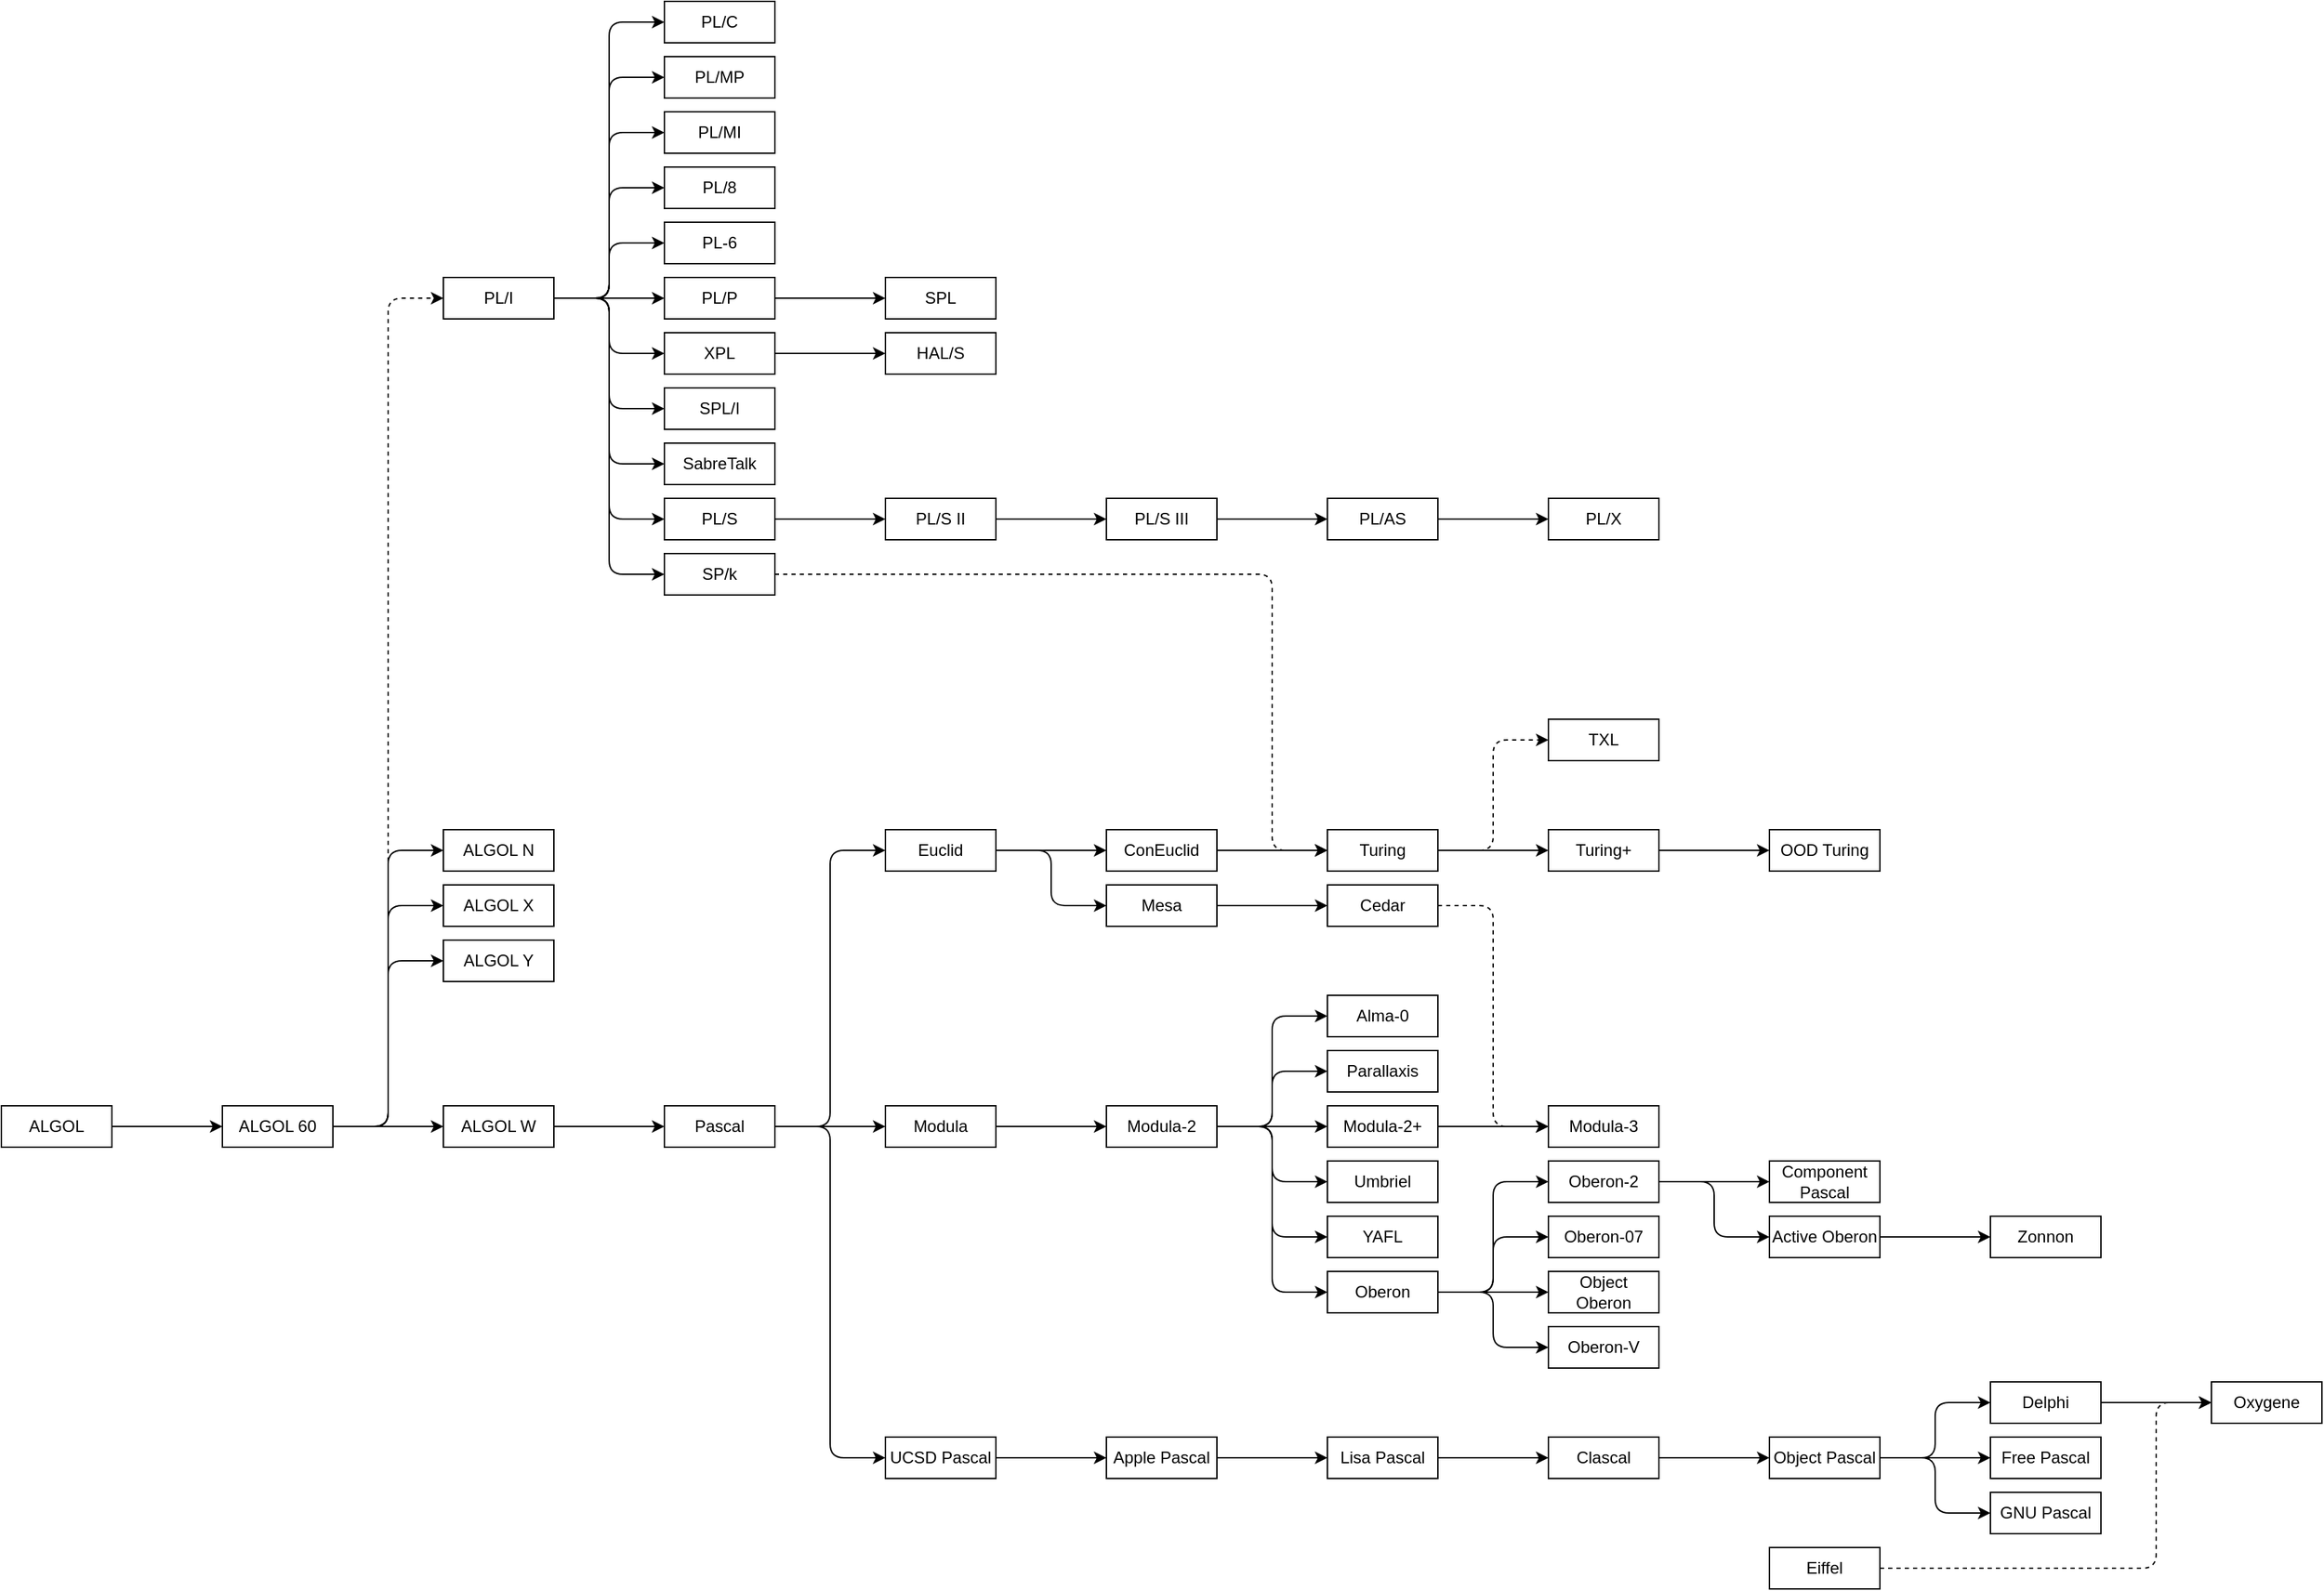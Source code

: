 <mxfile version="21.3.2" type="github">
  <diagram name="Tree" id="KBvRU3A3p2nGMIXXvxWt">
    <mxGraphModel dx="1026" dy="720" grid="1" gridSize="10" guides="1" tooltips="1" connect="1" arrows="1" fold="1" page="1" pageScale="1" pageWidth="2500" pageHeight="1500" math="0" shadow="0">
      <root>
        <mxCell id="0" />
        <mxCell id="1" parent="0" />
        <mxCell id="UrL7DcTW2N4OfELLKphQ-14" value="" style="edgeStyle=orthogonalEdgeStyle;orthogonalLoop=1;jettySize=auto;html=1;" edge="1" parent="1" source="UrL7DcTW2N4OfELLKphQ-9" target="UrL7DcTW2N4OfELLKphQ-13">
          <mxGeometry relative="1" as="geometry" />
        </mxCell>
        <mxCell id="UrL7DcTW2N4OfELLKphQ-9" value="ALGOL" style="rounded=0;whiteSpace=wrap;html=1;labelBackgroundColor=none;" vertex="1" parent="1">
          <mxGeometry x="120" y="880" width="80" height="30" as="geometry" />
        </mxCell>
        <mxCell id="UrL7DcTW2N4OfELLKphQ-17" value="" style="edgeStyle=orthogonalEdgeStyle;orthogonalLoop=1;jettySize=auto;html=1;entryX=0;entryY=0.5;entryDx=0;entryDy=0;" edge="1" parent="1" source="UrL7DcTW2N4OfELLKphQ-13" target="UrL7DcTW2N4OfELLKphQ-15">
          <mxGeometry relative="1" as="geometry" />
        </mxCell>
        <mxCell id="UrL7DcTW2N4OfELLKphQ-19" style="edgeStyle=orthogonalEdgeStyle;orthogonalLoop=1;jettySize=auto;html=1;exitX=1;exitY=0.5;exitDx=0;exitDy=0;entryX=0;entryY=0.5;entryDx=0;entryDy=0;" edge="1" parent="1" source="UrL7DcTW2N4OfELLKphQ-13" target="UrL7DcTW2N4OfELLKphQ-18">
          <mxGeometry relative="1" as="geometry" />
        </mxCell>
        <mxCell id="UrL7DcTW2N4OfELLKphQ-21" style="edgeStyle=orthogonalEdgeStyle;orthogonalLoop=1;jettySize=auto;html=1;exitX=1;exitY=0.5;exitDx=0;exitDy=0;entryX=0;entryY=0.5;entryDx=0;entryDy=0;" edge="1" parent="1" source="UrL7DcTW2N4OfELLKphQ-13" target="UrL7DcTW2N4OfELLKphQ-20">
          <mxGeometry relative="1" as="geometry" />
        </mxCell>
        <mxCell id="UrL7DcTW2N4OfELLKphQ-23" style="edgeStyle=orthogonalEdgeStyle;orthogonalLoop=1;jettySize=auto;html=1;exitX=1;exitY=0.5;exitDx=0;exitDy=0;entryX=0;entryY=0.5;entryDx=0;entryDy=0;" edge="1" parent="1" source="UrL7DcTW2N4OfELLKphQ-13" target="UrL7DcTW2N4OfELLKphQ-22">
          <mxGeometry relative="1" as="geometry" />
        </mxCell>
        <mxCell id="UrL7DcTW2N4OfELLKphQ-100" style="edgeStyle=orthogonalEdgeStyle;orthogonalLoop=1;jettySize=auto;html=1;exitX=1;exitY=0.5;exitDx=0;exitDy=0;entryX=0;entryY=0.5;entryDx=0;entryDy=0;fontFamily=Helvetica;fontSize=12;fontColor=default;dashed=1;endArrow=classic;endFill=1;" edge="1" parent="1" source="UrL7DcTW2N4OfELLKphQ-13" target="UrL7DcTW2N4OfELLKphQ-40">
          <mxGeometry relative="1" as="geometry" />
        </mxCell>
        <mxCell id="UrL7DcTW2N4OfELLKphQ-13" value="ALGOL 60" style="rounded=0;whiteSpace=wrap;html=1;labelBackgroundColor=none;" vertex="1" parent="1">
          <mxGeometry x="280" y="880" width="80" height="30" as="geometry" />
        </mxCell>
        <mxCell id="UrL7DcTW2N4OfELLKphQ-15" value="ALGOL N" style="rounded=0;whiteSpace=wrap;html=1;labelBackgroundColor=none;" vertex="1" parent="1">
          <mxGeometry x="440" y="680" width="80" height="30" as="geometry" />
        </mxCell>
        <mxCell id="UrL7DcTW2N4OfELLKphQ-18" value="ALGOL X" style="rounded=0;whiteSpace=wrap;html=1;" vertex="1" parent="1">
          <mxGeometry x="440" y="720" width="80" height="30" as="geometry" />
        </mxCell>
        <mxCell id="UrL7DcTW2N4OfELLKphQ-20" value="ALGOL Y" style="rounded=0;whiteSpace=wrap;html=1;" vertex="1" parent="1">
          <mxGeometry x="440" y="760" width="80" height="30" as="geometry" />
        </mxCell>
        <mxCell id="UrL7DcTW2N4OfELLKphQ-25" style="edgeStyle=orthogonalEdgeStyle;orthogonalLoop=1;jettySize=auto;html=1;exitX=1;exitY=0.5;exitDx=0;exitDy=0;entryX=0;entryY=0.5;entryDx=0;entryDy=0;fontFamily=Helvetica;fontSize=12;fontColor=default;" edge="1" parent="1" source="UrL7DcTW2N4OfELLKphQ-22" target="UrL7DcTW2N4OfELLKphQ-24">
          <mxGeometry relative="1" as="geometry" />
        </mxCell>
        <mxCell id="UrL7DcTW2N4OfELLKphQ-22" value="ALGOL W" style="rounded=0;whiteSpace=wrap;html=1;" vertex="1" parent="1">
          <mxGeometry x="440" y="880" width="80" height="30" as="geometry" />
        </mxCell>
        <mxCell id="UrL7DcTW2N4OfELLKphQ-27" style="edgeStyle=orthogonalEdgeStyle;orthogonalLoop=1;jettySize=auto;html=1;exitX=1;exitY=0.5;exitDx=0;exitDy=0;entryX=0;entryY=0.5;entryDx=0;entryDy=0;fontFamily=Helvetica;fontSize=12;fontColor=default;" edge="1" parent="1" source="UrL7DcTW2N4OfELLKphQ-24" target="UrL7DcTW2N4OfELLKphQ-26">
          <mxGeometry relative="1" as="geometry" />
        </mxCell>
        <mxCell id="UrL7DcTW2N4OfELLKphQ-80" style="edgeStyle=orthogonalEdgeStyle;orthogonalLoop=1;jettySize=auto;html=1;exitX=1;exitY=0.5;exitDx=0;exitDy=0;entryX=0;entryY=0.5;entryDx=0;entryDy=0;fontFamily=Helvetica;fontSize=12;fontColor=default;" edge="1" parent="1" source="UrL7DcTW2N4OfELLKphQ-24" target="UrL7DcTW2N4OfELLKphQ-79">
          <mxGeometry relative="1" as="geometry" />
        </mxCell>
        <mxCell id="UrL7DcTW2N4OfELLKphQ-119" style="edgeStyle=orthogonalEdgeStyle;orthogonalLoop=1;jettySize=auto;html=1;exitX=1;exitY=0.5;exitDx=0;exitDy=0;entryX=0;entryY=0.5;entryDx=0;entryDy=0;fontFamily=Helvetica;fontSize=12;fontColor=default;" edge="1" parent="1" source="UrL7DcTW2N4OfELLKphQ-24" target="UrL7DcTW2N4OfELLKphQ-118">
          <mxGeometry relative="1" as="geometry" />
        </mxCell>
        <mxCell id="UrL7DcTW2N4OfELLKphQ-24" value="Pascal" style="rounded=0;whiteSpace=wrap;html=1;" vertex="1" parent="1">
          <mxGeometry x="600" y="880" width="80" height="30" as="geometry" />
        </mxCell>
        <mxCell id="UrL7DcTW2N4OfELLKphQ-30" style="edgeStyle=orthogonalEdgeStyle;orthogonalLoop=1;jettySize=auto;html=1;exitX=1;exitY=0.5;exitDx=0;exitDy=0;entryX=0;entryY=0.5;entryDx=0;entryDy=0;fontFamily=Helvetica;fontSize=12;fontColor=default;" edge="1" parent="1" source="UrL7DcTW2N4OfELLKphQ-26" target="UrL7DcTW2N4OfELLKphQ-29">
          <mxGeometry relative="1" as="geometry" />
        </mxCell>
        <mxCell id="UrL7DcTW2N4OfELLKphQ-31" style="edgeStyle=orthogonalEdgeStyle;orthogonalLoop=1;jettySize=auto;html=1;exitX=1;exitY=0.5;exitDx=0;exitDy=0;entryX=0;entryY=0.5;entryDx=0;entryDy=0;fontFamily=Helvetica;fontSize=12;fontColor=default;" edge="1" parent="1" source="UrL7DcTW2N4OfELLKphQ-26" target="UrL7DcTW2N4OfELLKphQ-28">
          <mxGeometry relative="1" as="geometry" />
        </mxCell>
        <mxCell id="UrL7DcTW2N4OfELLKphQ-26" value="Euclid" style="rounded=0;whiteSpace=wrap;html=1;strokeColor=default;fontFamily=Helvetica;fontSize=12;fontColor=default;fillColor=default;" vertex="1" parent="1">
          <mxGeometry x="760" y="680" width="80" height="30" as="geometry" />
        </mxCell>
        <mxCell id="UrL7DcTW2N4OfELLKphQ-78" style="edgeStyle=orthogonalEdgeStyle;orthogonalLoop=1;jettySize=auto;html=1;exitX=1;exitY=0.5;exitDx=0;exitDy=0;fontFamily=Helvetica;fontSize=12;fontColor=default;" edge="1" parent="1" source="UrL7DcTW2N4OfELLKphQ-28" target="UrL7DcTW2N4OfELLKphQ-77">
          <mxGeometry relative="1" as="geometry" />
        </mxCell>
        <mxCell id="UrL7DcTW2N4OfELLKphQ-28" value="Mesa" style="rounded=0;whiteSpace=wrap;html=1;strokeColor=default;fontFamily=Helvetica;fontSize=12;fontColor=default;fillColor=default;" vertex="1" parent="1">
          <mxGeometry x="920" y="720" width="80" height="30" as="geometry" />
        </mxCell>
        <mxCell id="UrL7DcTW2N4OfELLKphQ-33" style="edgeStyle=orthogonalEdgeStyle;orthogonalLoop=1;jettySize=auto;html=1;exitX=1;exitY=0.5;exitDx=0;exitDy=0;entryX=0;entryY=0.5;entryDx=0;entryDy=0;fontFamily=Helvetica;fontSize=12;fontColor=default;" edge="1" parent="1" source="UrL7DcTW2N4OfELLKphQ-29" target="UrL7DcTW2N4OfELLKphQ-32">
          <mxGeometry relative="1" as="geometry" />
        </mxCell>
        <mxCell id="UrL7DcTW2N4OfELLKphQ-29" value="ConEuclid" style="rounded=0;whiteSpace=wrap;html=1;strokeColor=default;fontFamily=Helvetica;fontSize=12;fontColor=default;fillColor=default;" vertex="1" parent="1">
          <mxGeometry x="920" y="680" width="80" height="30" as="geometry" />
        </mxCell>
        <mxCell id="UrL7DcTW2N4OfELLKphQ-35" style="edgeStyle=orthogonalEdgeStyle;orthogonalLoop=1;jettySize=auto;html=1;exitX=1;exitY=0.5;exitDx=0;exitDy=0;fontFamily=Helvetica;fontSize=12;fontColor=default;" edge="1" parent="1" source="UrL7DcTW2N4OfELLKphQ-32" target="UrL7DcTW2N4OfELLKphQ-34">
          <mxGeometry relative="1" as="geometry" />
        </mxCell>
        <mxCell id="UrL7DcTW2N4OfELLKphQ-102" style="edgeStyle=orthogonalEdgeStyle;orthogonalLoop=1;jettySize=auto;html=1;exitX=1;exitY=0.5;exitDx=0;exitDy=0;entryX=0;entryY=0.5;entryDx=0;entryDy=0;fontFamily=Helvetica;fontSize=12;fontColor=default;dashed=1;" edge="1" parent="1" source="UrL7DcTW2N4OfELLKphQ-32" target="UrL7DcTW2N4OfELLKphQ-38">
          <mxGeometry relative="1" as="geometry" />
        </mxCell>
        <mxCell id="UrL7DcTW2N4OfELLKphQ-32" value="Turing" style="rounded=0;whiteSpace=wrap;html=1;strokeColor=default;fontFamily=Helvetica;fontSize=12;fontColor=default;fillColor=default;" vertex="1" parent="1">
          <mxGeometry x="1080" y="680" width="80" height="30" as="geometry" />
        </mxCell>
        <mxCell id="UrL7DcTW2N4OfELLKphQ-37" style="edgeStyle=orthogonalEdgeStyle;orthogonalLoop=1;jettySize=auto;html=1;exitX=1;exitY=0.5;exitDx=0;exitDy=0;entryX=0;entryY=0.5;entryDx=0;entryDy=0;fontFamily=Helvetica;fontSize=12;fontColor=default;" edge="1" parent="1" source="UrL7DcTW2N4OfELLKphQ-34" target="UrL7DcTW2N4OfELLKphQ-36">
          <mxGeometry relative="1" as="geometry" />
        </mxCell>
        <mxCell id="UrL7DcTW2N4OfELLKphQ-34" value="Turing+" style="rounded=0;whiteSpace=wrap;html=1;strokeColor=default;fontFamily=Helvetica;fontSize=12;fontColor=default;fillColor=default;" vertex="1" parent="1">
          <mxGeometry x="1240" y="680" width="80" height="30" as="geometry" />
        </mxCell>
        <mxCell id="UrL7DcTW2N4OfELLKphQ-36" value="OOD Turing" style="rounded=0;whiteSpace=wrap;html=1;strokeColor=default;fontFamily=Helvetica;fontSize=12;fontColor=default;fillColor=default;" vertex="1" parent="1">
          <mxGeometry x="1400" y="680" width="80" height="30" as="geometry" />
        </mxCell>
        <mxCell id="UrL7DcTW2N4OfELLKphQ-38" value="TXL" style="rounded=0;whiteSpace=wrap;html=1;strokeColor=default;fontFamily=Helvetica;fontSize=12;fontColor=default;fillColor=default;" vertex="1" parent="1">
          <mxGeometry x="1240" y="600" width="80" height="30" as="geometry" />
        </mxCell>
        <mxCell id="UrL7DcTW2N4OfELLKphQ-53" style="edgeStyle=orthogonalEdgeStyle;orthogonalLoop=1;jettySize=auto;html=1;exitX=1;exitY=0.5;exitDx=0;exitDy=0;entryX=0;entryY=0.5;entryDx=0;entryDy=0;fontFamily=Helvetica;fontSize=12;fontColor=default;" edge="1" parent="1" source="UrL7DcTW2N4OfELLKphQ-40" target="UrL7DcTW2N4OfELLKphQ-41">
          <mxGeometry relative="1" as="geometry" />
        </mxCell>
        <mxCell id="UrL7DcTW2N4OfELLKphQ-54" style="edgeStyle=orthogonalEdgeStyle;orthogonalLoop=1;jettySize=auto;html=1;exitX=1;exitY=0.5;exitDx=0;exitDy=0;entryX=0;entryY=0.5;entryDx=0;entryDy=0;fontFamily=Helvetica;fontSize=12;fontColor=default;" edge="1" parent="1" source="UrL7DcTW2N4OfELLKphQ-40" target="UrL7DcTW2N4OfELLKphQ-42">
          <mxGeometry relative="1" as="geometry" />
        </mxCell>
        <mxCell id="UrL7DcTW2N4OfELLKphQ-55" style="edgeStyle=orthogonalEdgeStyle;orthogonalLoop=1;jettySize=auto;html=1;exitX=1;exitY=0.5;exitDx=0;exitDy=0;entryX=0;entryY=0.5;entryDx=0;entryDy=0;fontFamily=Helvetica;fontSize=12;fontColor=default;" edge="1" parent="1" source="UrL7DcTW2N4OfELLKphQ-40" target="UrL7DcTW2N4OfELLKphQ-43">
          <mxGeometry relative="1" as="geometry" />
        </mxCell>
        <mxCell id="UrL7DcTW2N4OfELLKphQ-56" style="edgeStyle=orthogonalEdgeStyle;orthogonalLoop=1;jettySize=auto;html=1;exitX=1;exitY=0.5;exitDx=0;exitDy=0;entryX=0;entryY=0.5;entryDx=0;entryDy=0;fontFamily=Helvetica;fontSize=12;fontColor=default;" edge="1" parent="1" source="UrL7DcTW2N4OfELLKphQ-40" target="UrL7DcTW2N4OfELLKphQ-44">
          <mxGeometry relative="1" as="geometry" />
        </mxCell>
        <mxCell id="UrL7DcTW2N4OfELLKphQ-57" style="edgeStyle=orthogonalEdgeStyle;orthogonalLoop=1;jettySize=auto;html=1;exitX=1;exitY=0.5;exitDx=0;exitDy=0;entryX=0;entryY=0.5;entryDx=0;entryDy=0;fontFamily=Helvetica;fontSize=12;fontColor=default;" edge="1" parent="1" source="UrL7DcTW2N4OfELLKphQ-40" target="UrL7DcTW2N4OfELLKphQ-45">
          <mxGeometry relative="1" as="geometry" />
        </mxCell>
        <mxCell id="UrL7DcTW2N4OfELLKphQ-58" style="edgeStyle=orthogonalEdgeStyle;orthogonalLoop=1;jettySize=auto;html=1;exitX=1;exitY=0.5;exitDx=0;exitDy=0;entryX=0;entryY=0.5;entryDx=0;entryDy=0;fontFamily=Helvetica;fontSize=12;fontColor=default;" edge="1" parent="1" source="UrL7DcTW2N4OfELLKphQ-40" target="UrL7DcTW2N4OfELLKphQ-46">
          <mxGeometry relative="1" as="geometry" />
        </mxCell>
        <mxCell id="UrL7DcTW2N4OfELLKphQ-59" style="edgeStyle=orthogonalEdgeStyle;orthogonalLoop=1;jettySize=auto;html=1;exitX=1;exitY=0.5;exitDx=0;exitDy=0;entryX=0;entryY=0.5;entryDx=0;entryDy=0;fontFamily=Helvetica;fontSize=12;fontColor=default;" edge="1" parent="1" source="UrL7DcTW2N4OfELLKphQ-40" target="UrL7DcTW2N4OfELLKphQ-47">
          <mxGeometry relative="1" as="geometry" />
        </mxCell>
        <mxCell id="UrL7DcTW2N4OfELLKphQ-60" style="edgeStyle=orthogonalEdgeStyle;orthogonalLoop=1;jettySize=auto;html=1;exitX=1;exitY=0.5;exitDx=0;exitDy=0;entryX=0;entryY=0.5;entryDx=0;entryDy=0;fontFamily=Helvetica;fontSize=12;fontColor=default;" edge="1" parent="1" source="UrL7DcTW2N4OfELLKphQ-40" target="UrL7DcTW2N4OfELLKphQ-48">
          <mxGeometry relative="1" as="geometry" />
        </mxCell>
        <mxCell id="UrL7DcTW2N4OfELLKphQ-61" style="edgeStyle=orthogonalEdgeStyle;orthogonalLoop=1;jettySize=auto;html=1;exitX=1;exitY=0.5;exitDx=0;exitDy=0;entryX=0;entryY=0.5;entryDx=0;entryDy=0;fontFamily=Helvetica;fontSize=12;fontColor=default;" edge="1" parent="1" source="UrL7DcTW2N4OfELLKphQ-40" target="UrL7DcTW2N4OfELLKphQ-49">
          <mxGeometry relative="1" as="geometry" />
        </mxCell>
        <mxCell id="UrL7DcTW2N4OfELLKphQ-62" style="edgeStyle=orthogonalEdgeStyle;orthogonalLoop=1;jettySize=auto;html=1;exitX=1;exitY=0.5;exitDx=0;exitDy=0;entryX=0;entryY=0.5;entryDx=0;entryDy=0;fontFamily=Helvetica;fontSize=12;fontColor=default;" edge="1" parent="1" source="UrL7DcTW2N4OfELLKphQ-40" target="UrL7DcTW2N4OfELLKphQ-50">
          <mxGeometry relative="1" as="geometry" />
        </mxCell>
        <mxCell id="UrL7DcTW2N4OfELLKphQ-63" style="edgeStyle=orthogonalEdgeStyle;orthogonalLoop=1;jettySize=auto;html=1;exitX=1;exitY=0.5;exitDx=0;exitDy=0;entryX=0;entryY=0.5;entryDx=0;entryDy=0;fontFamily=Helvetica;fontSize=12;fontColor=default;" edge="1" parent="1" source="UrL7DcTW2N4OfELLKphQ-40" target="UrL7DcTW2N4OfELLKphQ-51">
          <mxGeometry relative="1" as="geometry" />
        </mxCell>
        <mxCell id="UrL7DcTW2N4OfELLKphQ-40" value="PL/I" style="rounded=0;whiteSpace=wrap;html=1;labelBackgroundColor=none;" vertex="1" parent="1">
          <mxGeometry x="440" y="280" width="80" height="30" as="geometry" />
        </mxCell>
        <mxCell id="UrL7DcTW2N4OfELLKphQ-41" value="PL/C" style="rounded=0;whiteSpace=wrap;html=1;labelBackgroundColor=none;" vertex="1" parent="1">
          <mxGeometry x="600" y="80" width="80" height="30" as="geometry" />
        </mxCell>
        <mxCell id="UrL7DcTW2N4OfELLKphQ-42" value="PL/MP" style="rounded=0;whiteSpace=wrap;html=1;labelBackgroundColor=none;" vertex="1" parent="1">
          <mxGeometry x="600" y="120" width="80" height="30" as="geometry" />
        </mxCell>
        <mxCell id="UrL7DcTW2N4OfELLKphQ-43" value="PL/MI" style="rounded=0;whiteSpace=wrap;html=1;labelBackgroundColor=none;" vertex="1" parent="1">
          <mxGeometry x="600" y="160" width="80" height="30" as="geometry" />
        </mxCell>
        <mxCell id="UrL7DcTW2N4OfELLKphQ-44" value="PL/8" style="rounded=0;whiteSpace=wrap;html=1;labelBackgroundColor=none;" vertex="1" parent="1">
          <mxGeometry x="600" y="200" width="80" height="30" as="geometry" />
        </mxCell>
        <mxCell id="UrL7DcTW2N4OfELLKphQ-45" value="PL-6" style="rounded=0;whiteSpace=wrap;html=1;labelBackgroundColor=none;" vertex="1" parent="1">
          <mxGeometry x="600" y="240" width="80" height="30" as="geometry" />
        </mxCell>
        <mxCell id="UrL7DcTW2N4OfELLKphQ-65" style="edgeStyle=orthogonalEdgeStyle;orthogonalLoop=1;jettySize=auto;html=1;exitX=1;exitY=0.5;exitDx=0;exitDy=0;entryX=0;entryY=0.5;entryDx=0;entryDy=0;fontFamily=Helvetica;fontSize=12;fontColor=default;" edge="1" parent="1" source="UrL7DcTW2N4OfELLKphQ-46" target="UrL7DcTW2N4OfELLKphQ-64">
          <mxGeometry relative="1" as="geometry" />
        </mxCell>
        <mxCell id="UrL7DcTW2N4OfELLKphQ-46" value="PL/P" style="rounded=0;whiteSpace=wrap;html=1;labelBackgroundColor=none;" vertex="1" parent="1">
          <mxGeometry x="600" y="280" width="80" height="30" as="geometry" />
        </mxCell>
        <mxCell id="UrL7DcTW2N4OfELLKphQ-67" style="edgeStyle=orthogonalEdgeStyle;orthogonalLoop=1;jettySize=auto;html=1;exitX=1;exitY=0.5;exitDx=0;exitDy=0;entryX=0;entryY=0.5;entryDx=0;entryDy=0;fontFamily=Helvetica;fontSize=12;fontColor=default;" edge="1" parent="1" source="UrL7DcTW2N4OfELLKphQ-47" target="UrL7DcTW2N4OfELLKphQ-66">
          <mxGeometry relative="1" as="geometry" />
        </mxCell>
        <mxCell id="UrL7DcTW2N4OfELLKphQ-47" value="XPL" style="rounded=0;whiteSpace=wrap;html=1;labelBackgroundColor=none;" vertex="1" parent="1">
          <mxGeometry x="600" y="320" width="80" height="30" as="geometry" />
        </mxCell>
        <mxCell id="UrL7DcTW2N4OfELLKphQ-48" value="SPL/I" style="rounded=0;whiteSpace=wrap;html=1;labelBackgroundColor=none;" vertex="1" parent="1">
          <mxGeometry x="600" y="360" width="80" height="30" as="geometry" />
        </mxCell>
        <mxCell id="UrL7DcTW2N4OfELLKphQ-49" value="SabreTalk" style="rounded=0;whiteSpace=wrap;html=1;labelBackgroundColor=none;" vertex="1" parent="1">
          <mxGeometry x="600" y="400" width="80" height="30" as="geometry" />
        </mxCell>
        <mxCell id="UrL7DcTW2N4OfELLKphQ-72" style="edgeStyle=orthogonalEdgeStyle;orthogonalLoop=1;jettySize=auto;html=1;exitX=1;exitY=0.5;exitDx=0;exitDy=0;fontFamily=Helvetica;fontSize=12;fontColor=default;" edge="1" parent="1" source="UrL7DcTW2N4OfELLKphQ-50" target="UrL7DcTW2N4OfELLKphQ-68">
          <mxGeometry relative="1" as="geometry" />
        </mxCell>
        <mxCell id="UrL7DcTW2N4OfELLKphQ-50" value="PL/S" style="rounded=0;whiteSpace=wrap;html=1;labelBackgroundColor=none;" vertex="1" parent="1">
          <mxGeometry x="600" y="440" width="80" height="30" as="geometry" />
        </mxCell>
        <mxCell id="UrL7DcTW2N4OfELLKphQ-101" style="edgeStyle=orthogonalEdgeStyle;orthogonalLoop=1;jettySize=auto;html=1;exitX=1;exitY=0.5;exitDx=0;exitDy=0;entryX=0;entryY=0.5;entryDx=0;entryDy=0;fontFamily=Helvetica;fontSize=12;fontColor=default;dashed=1;" edge="1" parent="1" source="UrL7DcTW2N4OfELLKphQ-51" target="UrL7DcTW2N4OfELLKphQ-32">
          <mxGeometry relative="1" as="geometry">
            <Array as="points">
              <mxPoint x="1040" y="495" />
              <mxPoint x="1040" y="695" />
            </Array>
          </mxGeometry>
        </mxCell>
        <mxCell id="UrL7DcTW2N4OfELLKphQ-51" value="SP/k" style="rounded=0;whiteSpace=wrap;html=1;labelBackgroundColor=none;" vertex="1" parent="1">
          <mxGeometry x="600" y="480" width="80" height="30" as="geometry" />
        </mxCell>
        <mxCell id="UrL7DcTW2N4OfELLKphQ-64" value="SPL" style="rounded=0;whiteSpace=wrap;html=1;labelBackgroundColor=none;" vertex="1" parent="1">
          <mxGeometry x="760" y="280" width="80" height="30" as="geometry" />
        </mxCell>
        <mxCell id="UrL7DcTW2N4OfELLKphQ-66" value="HAL/S" style="rounded=0;whiteSpace=wrap;html=1;labelBackgroundColor=none;" vertex="1" parent="1">
          <mxGeometry x="760" y="320" width="80" height="30" as="geometry" />
        </mxCell>
        <mxCell id="UrL7DcTW2N4OfELLKphQ-73" style="edgeStyle=orthogonalEdgeStyle;orthogonalLoop=1;jettySize=auto;html=1;exitX=1;exitY=0.5;exitDx=0;exitDy=0;entryX=0;entryY=0.5;entryDx=0;entryDy=0;fontFamily=Helvetica;fontSize=12;fontColor=default;" edge="1" parent="1" source="UrL7DcTW2N4OfELLKphQ-68" target="UrL7DcTW2N4OfELLKphQ-69">
          <mxGeometry relative="1" as="geometry" />
        </mxCell>
        <mxCell id="UrL7DcTW2N4OfELLKphQ-68" value="PL/S II" style="rounded=0;whiteSpace=wrap;html=1;labelBackgroundColor=none;" vertex="1" parent="1">
          <mxGeometry x="760" y="440" width="80" height="30" as="geometry" />
        </mxCell>
        <mxCell id="UrL7DcTW2N4OfELLKphQ-74" style="edgeStyle=orthogonalEdgeStyle;orthogonalLoop=1;jettySize=auto;html=1;exitX=1;exitY=0.5;exitDx=0;exitDy=0;fontFamily=Helvetica;fontSize=12;fontColor=default;" edge="1" parent="1" source="UrL7DcTW2N4OfELLKphQ-69" target="UrL7DcTW2N4OfELLKphQ-70">
          <mxGeometry relative="1" as="geometry" />
        </mxCell>
        <mxCell id="UrL7DcTW2N4OfELLKphQ-69" value="PL/S III" style="rounded=0;whiteSpace=wrap;html=1;labelBackgroundColor=none;" vertex="1" parent="1">
          <mxGeometry x="920" y="440" width="80" height="30" as="geometry" />
        </mxCell>
        <mxCell id="UrL7DcTW2N4OfELLKphQ-75" style="edgeStyle=orthogonalEdgeStyle;orthogonalLoop=1;jettySize=auto;html=1;exitX=1;exitY=0.5;exitDx=0;exitDy=0;fontFamily=Helvetica;fontSize=12;fontColor=default;" edge="1" parent="1" source="UrL7DcTW2N4OfELLKphQ-70" target="UrL7DcTW2N4OfELLKphQ-71">
          <mxGeometry relative="1" as="geometry" />
        </mxCell>
        <mxCell id="UrL7DcTW2N4OfELLKphQ-70" value="PL/AS" style="rounded=0;whiteSpace=wrap;html=1;labelBackgroundColor=none;" vertex="1" parent="1">
          <mxGeometry x="1080" y="440" width="80" height="30" as="geometry" />
        </mxCell>
        <mxCell id="UrL7DcTW2N4OfELLKphQ-71" value="PL/X" style="rounded=0;whiteSpace=wrap;html=1;labelBackgroundColor=none;" vertex="1" parent="1">
          <mxGeometry x="1240" y="440" width="80" height="30" as="geometry" />
        </mxCell>
        <mxCell id="UrL7DcTW2N4OfELLKphQ-97" style="edgeStyle=orthogonalEdgeStyle;orthogonalLoop=1;jettySize=auto;html=1;exitX=1;exitY=0.5;exitDx=0;exitDy=0;entryX=0;entryY=0.5;entryDx=0;entryDy=0;fontFamily=Helvetica;fontSize=12;fontColor=default;dashed=1;endArrow=classic;endFill=1;" edge="1" parent="1" source="UrL7DcTW2N4OfELLKphQ-77" target="UrL7DcTW2N4OfELLKphQ-87">
          <mxGeometry relative="1" as="geometry" />
        </mxCell>
        <mxCell id="UrL7DcTW2N4OfELLKphQ-77" value="Cedar" style="rounded=0;whiteSpace=wrap;html=1;labelBackgroundColor=none;" vertex="1" parent="1">
          <mxGeometry x="1080" y="720" width="80" height="30" as="geometry" />
        </mxCell>
        <mxCell id="UrL7DcTW2N4OfELLKphQ-82" style="edgeStyle=orthogonalEdgeStyle;orthogonalLoop=1;jettySize=auto;html=1;exitX=1;exitY=0.5;exitDx=0;exitDy=0;entryX=0;entryY=0.5;entryDx=0;entryDy=0;fontFamily=Helvetica;fontSize=12;fontColor=default;" edge="1" parent="1" source="UrL7DcTW2N4OfELLKphQ-79" target="UrL7DcTW2N4OfELLKphQ-81">
          <mxGeometry relative="1" as="geometry" />
        </mxCell>
        <mxCell id="UrL7DcTW2N4OfELLKphQ-79" value="Modula" style="rounded=0;whiteSpace=wrap;html=1;" vertex="1" parent="1">
          <mxGeometry x="760" y="880" width="80" height="30" as="geometry" />
        </mxCell>
        <mxCell id="UrL7DcTW2N4OfELLKphQ-90" style="edgeStyle=orthogonalEdgeStyle;orthogonalLoop=1;jettySize=auto;html=1;exitX=1;exitY=0.5;exitDx=0;exitDy=0;entryX=0;entryY=0.5;entryDx=0;entryDy=0;fontFamily=Helvetica;fontSize=12;fontColor=default;" edge="1" parent="1" source="UrL7DcTW2N4OfELLKphQ-81" target="UrL7DcTW2N4OfELLKphQ-86">
          <mxGeometry relative="1" as="geometry" />
        </mxCell>
        <mxCell id="UrL7DcTW2N4OfELLKphQ-92" style="edgeStyle=orthogonalEdgeStyle;orthogonalLoop=1;jettySize=auto;html=1;exitX=1;exitY=0.5;exitDx=0;exitDy=0;entryX=0;entryY=0.5;entryDx=0;entryDy=0;fontFamily=Helvetica;fontSize=12;fontColor=default;" edge="1" parent="1" source="UrL7DcTW2N4OfELLKphQ-81" target="UrL7DcTW2N4OfELLKphQ-83">
          <mxGeometry relative="1" as="geometry" />
        </mxCell>
        <mxCell id="UrL7DcTW2N4OfELLKphQ-93" style="edgeStyle=orthogonalEdgeStyle;orthogonalLoop=1;jettySize=auto;html=1;exitX=1;exitY=0.5;exitDx=0;exitDy=0;entryX=0;entryY=0.5;entryDx=0;entryDy=0;fontFamily=Helvetica;fontSize=12;fontColor=default;" edge="1" parent="1" source="UrL7DcTW2N4OfELLKphQ-81" target="UrL7DcTW2N4OfELLKphQ-84">
          <mxGeometry relative="1" as="geometry" />
        </mxCell>
        <mxCell id="UrL7DcTW2N4OfELLKphQ-94" style="edgeStyle=orthogonalEdgeStyle;orthogonalLoop=1;jettySize=auto;html=1;exitX=1;exitY=0.5;exitDx=0;exitDy=0;entryX=0;entryY=0.5;entryDx=0;entryDy=0;fontFamily=Helvetica;fontSize=12;fontColor=default;" edge="1" parent="1" source="UrL7DcTW2N4OfELLKphQ-81" target="UrL7DcTW2N4OfELLKphQ-85">
          <mxGeometry relative="1" as="geometry" />
        </mxCell>
        <mxCell id="UrL7DcTW2N4OfELLKphQ-95" style="edgeStyle=orthogonalEdgeStyle;orthogonalLoop=1;jettySize=auto;html=1;exitX=1;exitY=0.5;exitDx=0;exitDy=0;entryX=0;entryY=0.5;entryDx=0;entryDy=0;fontFamily=Helvetica;fontSize=12;fontColor=default;" edge="1" parent="1" source="UrL7DcTW2N4OfELLKphQ-81" target="UrL7DcTW2N4OfELLKphQ-88">
          <mxGeometry relative="1" as="geometry" />
        </mxCell>
        <mxCell id="UrL7DcTW2N4OfELLKphQ-96" style="edgeStyle=orthogonalEdgeStyle;orthogonalLoop=1;jettySize=auto;html=1;exitX=1;exitY=0.5;exitDx=0;exitDy=0;entryX=0;entryY=0.5;entryDx=0;entryDy=0;fontFamily=Helvetica;fontSize=12;fontColor=default;" edge="1" parent="1" source="UrL7DcTW2N4OfELLKphQ-81" target="UrL7DcTW2N4OfELLKphQ-89">
          <mxGeometry relative="1" as="geometry" />
        </mxCell>
        <mxCell id="UrL7DcTW2N4OfELLKphQ-81" value="Modula-2" style="rounded=0;whiteSpace=wrap;html=1;" vertex="1" parent="1">
          <mxGeometry x="920" y="880" width="80" height="30" as="geometry" />
        </mxCell>
        <mxCell id="UrL7DcTW2N4OfELLKphQ-83" value="Alma-0" style="rounded=0;whiteSpace=wrap;html=1;" vertex="1" parent="1">
          <mxGeometry x="1080" y="800" width="80" height="30" as="geometry" />
        </mxCell>
        <mxCell id="UrL7DcTW2N4OfELLKphQ-84" value="Parallaxis" style="rounded=0;whiteSpace=wrap;html=1;" vertex="1" parent="1">
          <mxGeometry x="1080" y="840" width="80" height="30" as="geometry" />
        </mxCell>
        <mxCell id="UrL7DcTW2N4OfELLKphQ-85" value="Umbriel" style="rounded=0;whiteSpace=wrap;html=1;" vertex="1" parent="1">
          <mxGeometry x="1080" y="920" width="80" height="30" as="geometry" />
        </mxCell>
        <mxCell id="UrL7DcTW2N4OfELLKphQ-91" style="edgeStyle=orthogonalEdgeStyle;orthogonalLoop=1;jettySize=auto;html=1;exitX=1;exitY=0.5;exitDx=0;exitDy=0;entryX=0;entryY=0.5;entryDx=0;entryDy=0;fontFamily=Helvetica;fontSize=12;fontColor=default;" edge="1" parent="1" source="UrL7DcTW2N4OfELLKphQ-86" target="UrL7DcTW2N4OfELLKphQ-87">
          <mxGeometry relative="1" as="geometry" />
        </mxCell>
        <mxCell id="UrL7DcTW2N4OfELLKphQ-86" value="Modula-2+" style="rounded=0;whiteSpace=wrap;html=1;" vertex="1" parent="1">
          <mxGeometry x="1080" y="880" width="80" height="30" as="geometry" />
        </mxCell>
        <mxCell id="UrL7DcTW2N4OfELLKphQ-87" value="Modula-3" style="rounded=0;whiteSpace=wrap;html=1;" vertex="1" parent="1">
          <mxGeometry x="1240" y="880" width="80" height="30" as="geometry" />
        </mxCell>
        <mxCell id="UrL7DcTW2N4OfELLKphQ-88" value="YAFL" style="rounded=0;whiteSpace=wrap;html=1;" vertex="1" parent="1">
          <mxGeometry x="1080" y="960" width="80" height="30" as="geometry" />
        </mxCell>
        <mxCell id="UrL7DcTW2N4OfELLKphQ-113" style="edgeStyle=orthogonalEdgeStyle;orthogonalLoop=1;jettySize=auto;html=1;exitX=1;exitY=0.5;exitDx=0;exitDy=0;entryX=0;entryY=0.5;entryDx=0;entryDy=0;fontFamily=Helvetica;fontSize=12;fontColor=default;" edge="1" parent="1" source="UrL7DcTW2N4OfELLKphQ-89" target="UrL7DcTW2N4OfELLKphQ-103">
          <mxGeometry relative="1" as="geometry" />
        </mxCell>
        <mxCell id="UrL7DcTW2N4OfELLKphQ-114" style="edgeStyle=orthogonalEdgeStyle;orthogonalLoop=1;jettySize=auto;html=1;exitX=1;exitY=0.5;exitDx=0;exitDy=0;entryX=0;entryY=0.5;entryDx=0;entryDy=0;fontFamily=Helvetica;fontSize=12;fontColor=default;" edge="1" parent="1" source="UrL7DcTW2N4OfELLKphQ-89" target="UrL7DcTW2N4OfELLKphQ-104">
          <mxGeometry relative="1" as="geometry" />
        </mxCell>
        <mxCell id="UrL7DcTW2N4OfELLKphQ-115" style="edgeStyle=orthogonalEdgeStyle;orthogonalLoop=1;jettySize=auto;html=1;exitX=1;exitY=0.5;exitDx=0;exitDy=0;entryX=0;entryY=0.5;entryDx=0;entryDy=0;fontFamily=Helvetica;fontSize=12;fontColor=default;" edge="1" parent="1" source="UrL7DcTW2N4OfELLKphQ-89" target="UrL7DcTW2N4OfELLKphQ-105">
          <mxGeometry relative="1" as="geometry" />
        </mxCell>
        <mxCell id="UrL7DcTW2N4OfELLKphQ-116" style="edgeStyle=orthogonalEdgeStyle;orthogonalLoop=1;jettySize=auto;html=1;exitX=1;exitY=0.5;exitDx=0;exitDy=0;entryX=0;entryY=0.5;entryDx=0;entryDy=0;fontFamily=Helvetica;fontSize=12;fontColor=default;" edge="1" parent="1" source="UrL7DcTW2N4OfELLKphQ-89" target="UrL7DcTW2N4OfELLKphQ-106">
          <mxGeometry relative="1" as="geometry" />
        </mxCell>
        <mxCell id="UrL7DcTW2N4OfELLKphQ-89" value="Oberon" style="rounded=0;whiteSpace=wrap;html=1;" vertex="1" parent="1">
          <mxGeometry x="1080" y="1000" width="80" height="30" as="geometry" />
        </mxCell>
        <mxCell id="UrL7DcTW2N4OfELLKphQ-109" style="edgeStyle=orthogonalEdgeStyle;orthogonalLoop=1;jettySize=auto;html=1;exitX=1;exitY=0.5;exitDx=0;exitDy=0;entryX=0;entryY=0.5;entryDx=0;entryDy=0;fontFamily=Helvetica;fontSize=12;fontColor=default;" edge="1" parent="1" source="UrL7DcTW2N4OfELLKphQ-103" target="UrL7DcTW2N4OfELLKphQ-107">
          <mxGeometry relative="1" as="geometry" />
        </mxCell>
        <mxCell id="UrL7DcTW2N4OfELLKphQ-112" style="edgeStyle=orthogonalEdgeStyle;orthogonalLoop=1;jettySize=auto;html=1;exitX=1;exitY=0.5;exitDx=0;exitDy=0;entryX=0;entryY=0.5;entryDx=0;entryDy=0;fontFamily=Helvetica;fontSize=12;fontColor=default;" edge="1" parent="1" source="UrL7DcTW2N4OfELLKphQ-103" target="UrL7DcTW2N4OfELLKphQ-111">
          <mxGeometry relative="1" as="geometry" />
        </mxCell>
        <mxCell id="UrL7DcTW2N4OfELLKphQ-103" value="Oberon-2" style="rounded=0;whiteSpace=wrap;html=1;" vertex="1" parent="1">
          <mxGeometry x="1240" y="920" width="80" height="30" as="geometry" />
        </mxCell>
        <mxCell id="UrL7DcTW2N4OfELLKphQ-104" value="Oberon-07" style="rounded=0;whiteSpace=wrap;html=1;" vertex="1" parent="1">
          <mxGeometry x="1240" y="960" width="80" height="30" as="geometry" />
        </mxCell>
        <mxCell id="UrL7DcTW2N4OfELLKphQ-105" value="Object Oberon" style="rounded=0;whiteSpace=wrap;html=1;" vertex="1" parent="1">
          <mxGeometry x="1240" y="1000" width="80" height="30" as="geometry" />
        </mxCell>
        <mxCell id="UrL7DcTW2N4OfELLKphQ-106" value="Oberon-V" style="rounded=0;whiteSpace=wrap;html=1;" vertex="1" parent="1">
          <mxGeometry x="1240" y="1040" width="80" height="30" as="geometry" />
        </mxCell>
        <mxCell id="UrL7DcTW2N4OfELLKphQ-110" style="edgeStyle=orthogonalEdgeStyle;orthogonalLoop=1;jettySize=auto;html=1;exitX=1;exitY=0.5;exitDx=0;exitDy=0;entryX=0;entryY=0.5;entryDx=0;entryDy=0;fontFamily=Helvetica;fontSize=12;fontColor=default;" edge="1" parent="1" source="UrL7DcTW2N4OfELLKphQ-107" target="UrL7DcTW2N4OfELLKphQ-108">
          <mxGeometry relative="1" as="geometry" />
        </mxCell>
        <mxCell id="UrL7DcTW2N4OfELLKphQ-107" value="Active Oberon" style="rounded=0;whiteSpace=wrap;html=1;" vertex="1" parent="1">
          <mxGeometry x="1400" y="960" width="80" height="30" as="geometry" />
        </mxCell>
        <mxCell id="UrL7DcTW2N4OfELLKphQ-108" value="Zonnon" style="rounded=0;whiteSpace=wrap;html=1;" vertex="1" parent="1">
          <mxGeometry x="1560" y="960" width="80" height="30" as="geometry" />
        </mxCell>
        <mxCell id="UrL7DcTW2N4OfELLKphQ-111" value="Component Pascal" style="rounded=0;whiteSpace=wrap;html=1;" vertex="1" parent="1">
          <mxGeometry x="1400" y="920" width="80" height="30" as="geometry" />
        </mxCell>
        <mxCell id="UrL7DcTW2N4OfELLKphQ-121" style="edgeStyle=orthogonalEdgeStyle;orthogonalLoop=1;jettySize=auto;html=1;exitX=1;exitY=0.5;exitDx=0;exitDy=0;entryX=0;entryY=0.5;entryDx=0;entryDy=0;fontFamily=Helvetica;fontSize=12;fontColor=default;" edge="1" parent="1" source="UrL7DcTW2N4OfELLKphQ-118" target="UrL7DcTW2N4OfELLKphQ-120">
          <mxGeometry relative="1" as="geometry" />
        </mxCell>
        <mxCell id="UrL7DcTW2N4OfELLKphQ-118" value="UCSD Pascal" style="rounded=0;whiteSpace=wrap;html=1;" vertex="1" parent="1">
          <mxGeometry x="760" y="1120" width="80" height="30" as="geometry" />
        </mxCell>
        <mxCell id="UrL7DcTW2N4OfELLKphQ-123" style="edgeStyle=orthogonalEdgeStyle;orthogonalLoop=1;jettySize=auto;html=1;exitX=1;exitY=0.5;exitDx=0;exitDy=0;entryX=0;entryY=0.5;entryDx=0;entryDy=0;fontFamily=Helvetica;fontSize=12;fontColor=default;" edge="1" parent="1" source="UrL7DcTW2N4OfELLKphQ-120" target="UrL7DcTW2N4OfELLKphQ-122">
          <mxGeometry relative="1" as="geometry" />
        </mxCell>
        <mxCell id="UrL7DcTW2N4OfELLKphQ-120" value="Apple Pascal" style="rounded=0;whiteSpace=wrap;html=1;" vertex="1" parent="1">
          <mxGeometry x="920" y="1120" width="80" height="30" as="geometry" />
        </mxCell>
        <mxCell id="UrL7DcTW2N4OfELLKphQ-125" style="edgeStyle=orthogonalEdgeStyle;orthogonalLoop=1;jettySize=auto;html=1;exitX=1;exitY=0.5;exitDx=0;exitDy=0;entryX=0;entryY=0.5;entryDx=0;entryDy=0;fontFamily=Helvetica;fontSize=12;fontColor=default;" edge="1" parent="1" source="UrL7DcTW2N4OfELLKphQ-122" target="UrL7DcTW2N4OfELLKphQ-124">
          <mxGeometry relative="1" as="geometry" />
        </mxCell>
        <mxCell id="UrL7DcTW2N4OfELLKphQ-122" value="Lisa Pascal" style="rounded=0;whiteSpace=wrap;html=1;" vertex="1" parent="1">
          <mxGeometry x="1080" y="1120" width="80" height="30" as="geometry" />
        </mxCell>
        <mxCell id="UrL7DcTW2N4OfELLKphQ-127" style="edgeStyle=orthogonalEdgeStyle;orthogonalLoop=1;jettySize=auto;html=1;exitX=1;exitY=0.5;exitDx=0;exitDy=0;entryX=0;entryY=0.5;entryDx=0;entryDy=0;fontFamily=Helvetica;fontSize=12;fontColor=default;" edge="1" parent="1" source="UrL7DcTW2N4OfELLKphQ-124" target="UrL7DcTW2N4OfELLKphQ-126">
          <mxGeometry relative="1" as="geometry" />
        </mxCell>
        <mxCell id="UrL7DcTW2N4OfELLKphQ-124" value="Clascal" style="rounded=0;whiteSpace=wrap;html=1;" vertex="1" parent="1">
          <mxGeometry x="1240" y="1120" width="80" height="30" as="geometry" />
        </mxCell>
        <mxCell id="UrL7DcTW2N4OfELLKphQ-129" style="edgeStyle=orthogonalEdgeStyle;orthogonalLoop=1;jettySize=auto;html=1;exitX=1;exitY=0.5;exitDx=0;exitDy=0;entryX=0;entryY=0.5;entryDx=0;entryDy=0;fontFamily=Helvetica;fontSize=12;fontColor=default;" edge="1" parent="1" source="UrL7DcTW2N4OfELLKphQ-126" target="UrL7DcTW2N4OfELLKphQ-128">
          <mxGeometry relative="1" as="geometry" />
        </mxCell>
        <mxCell id="UrL7DcTW2N4OfELLKphQ-131" style="edgeStyle=orthogonalEdgeStyle;orthogonalLoop=1;jettySize=auto;html=1;exitX=1;exitY=0.5;exitDx=0;exitDy=0;entryX=0;entryY=0.5;entryDx=0;entryDy=0;fontFamily=Helvetica;fontSize=12;fontColor=default;" edge="1" parent="1" source="UrL7DcTW2N4OfELLKphQ-126" target="UrL7DcTW2N4OfELLKphQ-130">
          <mxGeometry relative="1" as="geometry" />
        </mxCell>
        <mxCell id="UrL7DcTW2N4OfELLKphQ-133" style="edgeStyle=orthogonalEdgeStyle;orthogonalLoop=1;jettySize=auto;html=1;exitX=1;exitY=0.5;exitDx=0;exitDy=0;entryX=0;entryY=0.5;entryDx=0;entryDy=0;fontFamily=Helvetica;fontSize=12;fontColor=default;" edge="1" parent="1" source="UrL7DcTW2N4OfELLKphQ-126" target="UrL7DcTW2N4OfELLKphQ-132">
          <mxGeometry relative="1" as="geometry" />
        </mxCell>
        <mxCell id="UrL7DcTW2N4OfELLKphQ-126" value="Object Pascal" style="rounded=0;whiteSpace=wrap;html=1;" vertex="1" parent="1">
          <mxGeometry x="1400" y="1120" width="80" height="30" as="geometry" />
        </mxCell>
        <mxCell id="UrL7DcTW2N4OfELLKphQ-135" style="edgeStyle=orthogonalEdgeStyle;orthogonalLoop=1;jettySize=auto;html=1;exitX=1;exitY=0.5;exitDx=0;exitDy=0;fontFamily=Helvetica;fontSize=12;fontColor=default;" edge="1" parent="1" source="UrL7DcTW2N4OfELLKphQ-128" target="UrL7DcTW2N4OfELLKphQ-134">
          <mxGeometry relative="1" as="geometry" />
        </mxCell>
        <mxCell id="UrL7DcTW2N4OfELLKphQ-128" value="Delphi" style="rounded=0;whiteSpace=wrap;html=1;" vertex="1" parent="1">
          <mxGeometry x="1560" y="1080" width="80" height="30" as="geometry" />
        </mxCell>
        <mxCell id="UrL7DcTW2N4OfELLKphQ-130" value="Free Pascal" style="rounded=0;whiteSpace=wrap;html=1;" vertex="1" parent="1">
          <mxGeometry x="1560" y="1120" width="80" height="30" as="geometry" />
        </mxCell>
        <mxCell id="UrL7DcTW2N4OfELLKphQ-132" value="GNU Pascal" style="rounded=0;whiteSpace=wrap;html=1;" vertex="1" parent="1">
          <mxGeometry x="1560" y="1160" width="80" height="30" as="geometry" />
        </mxCell>
        <mxCell id="UrL7DcTW2N4OfELLKphQ-134" value="Oxygene" style="rounded=0;whiteSpace=wrap;html=1;" vertex="1" parent="1">
          <mxGeometry x="1720" y="1080" width="80" height="30" as="geometry" />
        </mxCell>
        <mxCell id="UrL7DcTW2N4OfELLKphQ-137" style="edgeStyle=orthogonalEdgeStyle;orthogonalLoop=1;jettySize=auto;html=1;exitX=1;exitY=0.5;exitDx=0;exitDy=0;entryX=0;entryY=0.5;entryDx=0;entryDy=0;fontFamily=Helvetica;fontSize=12;fontColor=default;dashed=1;" edge="1" parent="1" source="UrL7DcTW2N4OfELLKphQ-136" target="UrL7DcTW2N4OfELLKphQ-134">
          <mxGeometry relative="1" as="geometry">
            <Array as="points">
              <mxPoint x="1680" y="1215" />
              <mxPoint x="1680" y="1095" />
            </Array>
          </mxGeometry>
        </mxCell>
        <mxCell id="UrL7DcTW2N4OfELLKphQ-136" value="Eiffel" style="rounded=0;whiteSpace=wrap;html=1;" vertex="1" parent="1">
          <mxGeometry x="1400" y="1200" width="80" height="30" as="geometry" />
        </mxCell>
      </root>
    </mxGraphModel>
  </diagram>
</mxfile>
